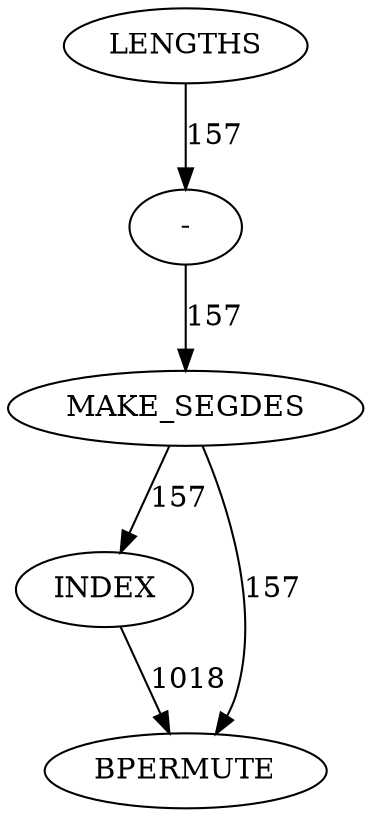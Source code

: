 digraph {
	cg_B_INST_15044 [label=MAKE_SEGDES cost=5220]
	cg_B_INST_15049 [label=INDEX cost=88946]
	cg_B_INST_15043 [label="-" cost=5302]
	cg_B_INST_15038 [label=LENGTHS cost=4960]
	cg_B_INST_15057 [label=BPERMUTE cost=15337]
	cg_B_INST_15044 -> cg_B_INST_15049 [label=157 cost=157]
	cg_B_INST_15044 -> cg_B_INST_15057 [label=157 cost=157]
	cg_B_INST_15049 -> cg_B_INST_15057 [label=1018 cost=1018]
	cg_B_INST_15043 -> cg_B_INST_15044 [label=157 cost=157]
	cg_B_INST_15038 -> cg_B_INST_15043 [label=157 cost=157]
}
